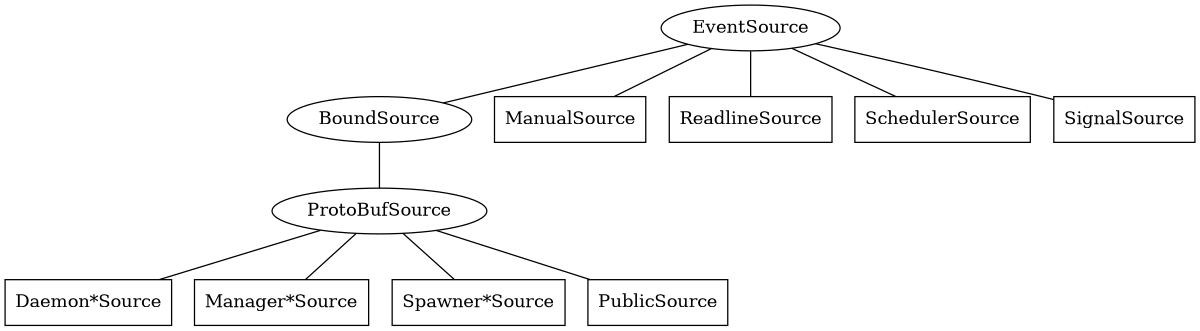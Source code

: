 graph sources {
  size="8";

  base [label="EventSource"];
  bound [label="BoundSource"];
  protobuf [label="ProtoBufSource"];

  manual [label="ManualSource", shape=box];
  readline [label="ReadlineSource", shape=box];
  sched [label="SchedulerSource", shape=box];
  signal [label="SignalSource", shape=box];

  daemon [label="Daemon*Source", shape=box];
  manager [label="Manager*Source", shape=box];
  spawner [label="Spawner*Source", shape=box];
  public [label="PublicSource", shape=box];

  base -- manual;
  base -- readline;
  base -- sched;
  base -- signal;

  base -- bound;
  bound -- protobuf;

  protobuf -- daemon;
  protobuf -- manager;
  protobuf -- spawner;
  protobuf -- public;
}

